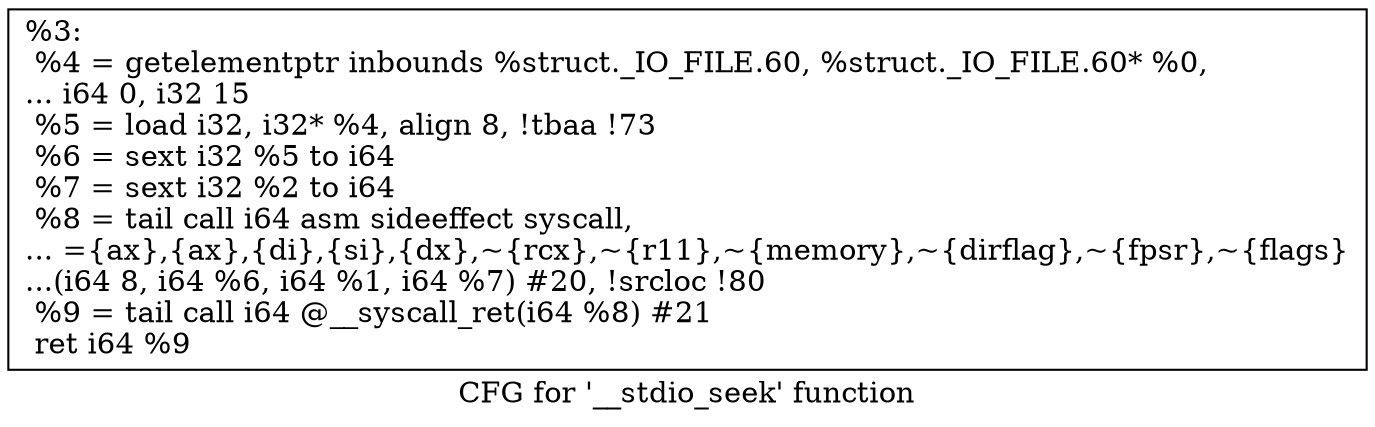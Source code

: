 digraph "CFG for '__stdio_seek' function" {
	label="CFG for '__stdio_seek' function";

	Node0x2353870 [shape=record,label="{%3:\l  %4 = getelementptr inbounds %struct._IO_FILE.60, %struct._IO_FILE.60* %0,\l... i64 0, i32 15\l  %5 = load i32, i32* %4, align 8, !tbaa !73\l  %6 = sext i32 %5 to i64\l  %7 = sext i32 %2 to i64\l  %8 = tail call i64 asm sideeffect syscall,\l... =\{ax\},\{ax\},\{di\},\{si\},\{dx\},~\{rcx\},~\{r11\},~\{memory\},~\{dirflag\},~\{fpsr\},~\{flags\}\l...(i64 8, i64 %6, i64 %1, i64 %7) #20, !srcloc !80\l  %9 = tail call i64 @__syscall_ret(i64 %8) #21\l  ret i64 %9\l}"];
}
